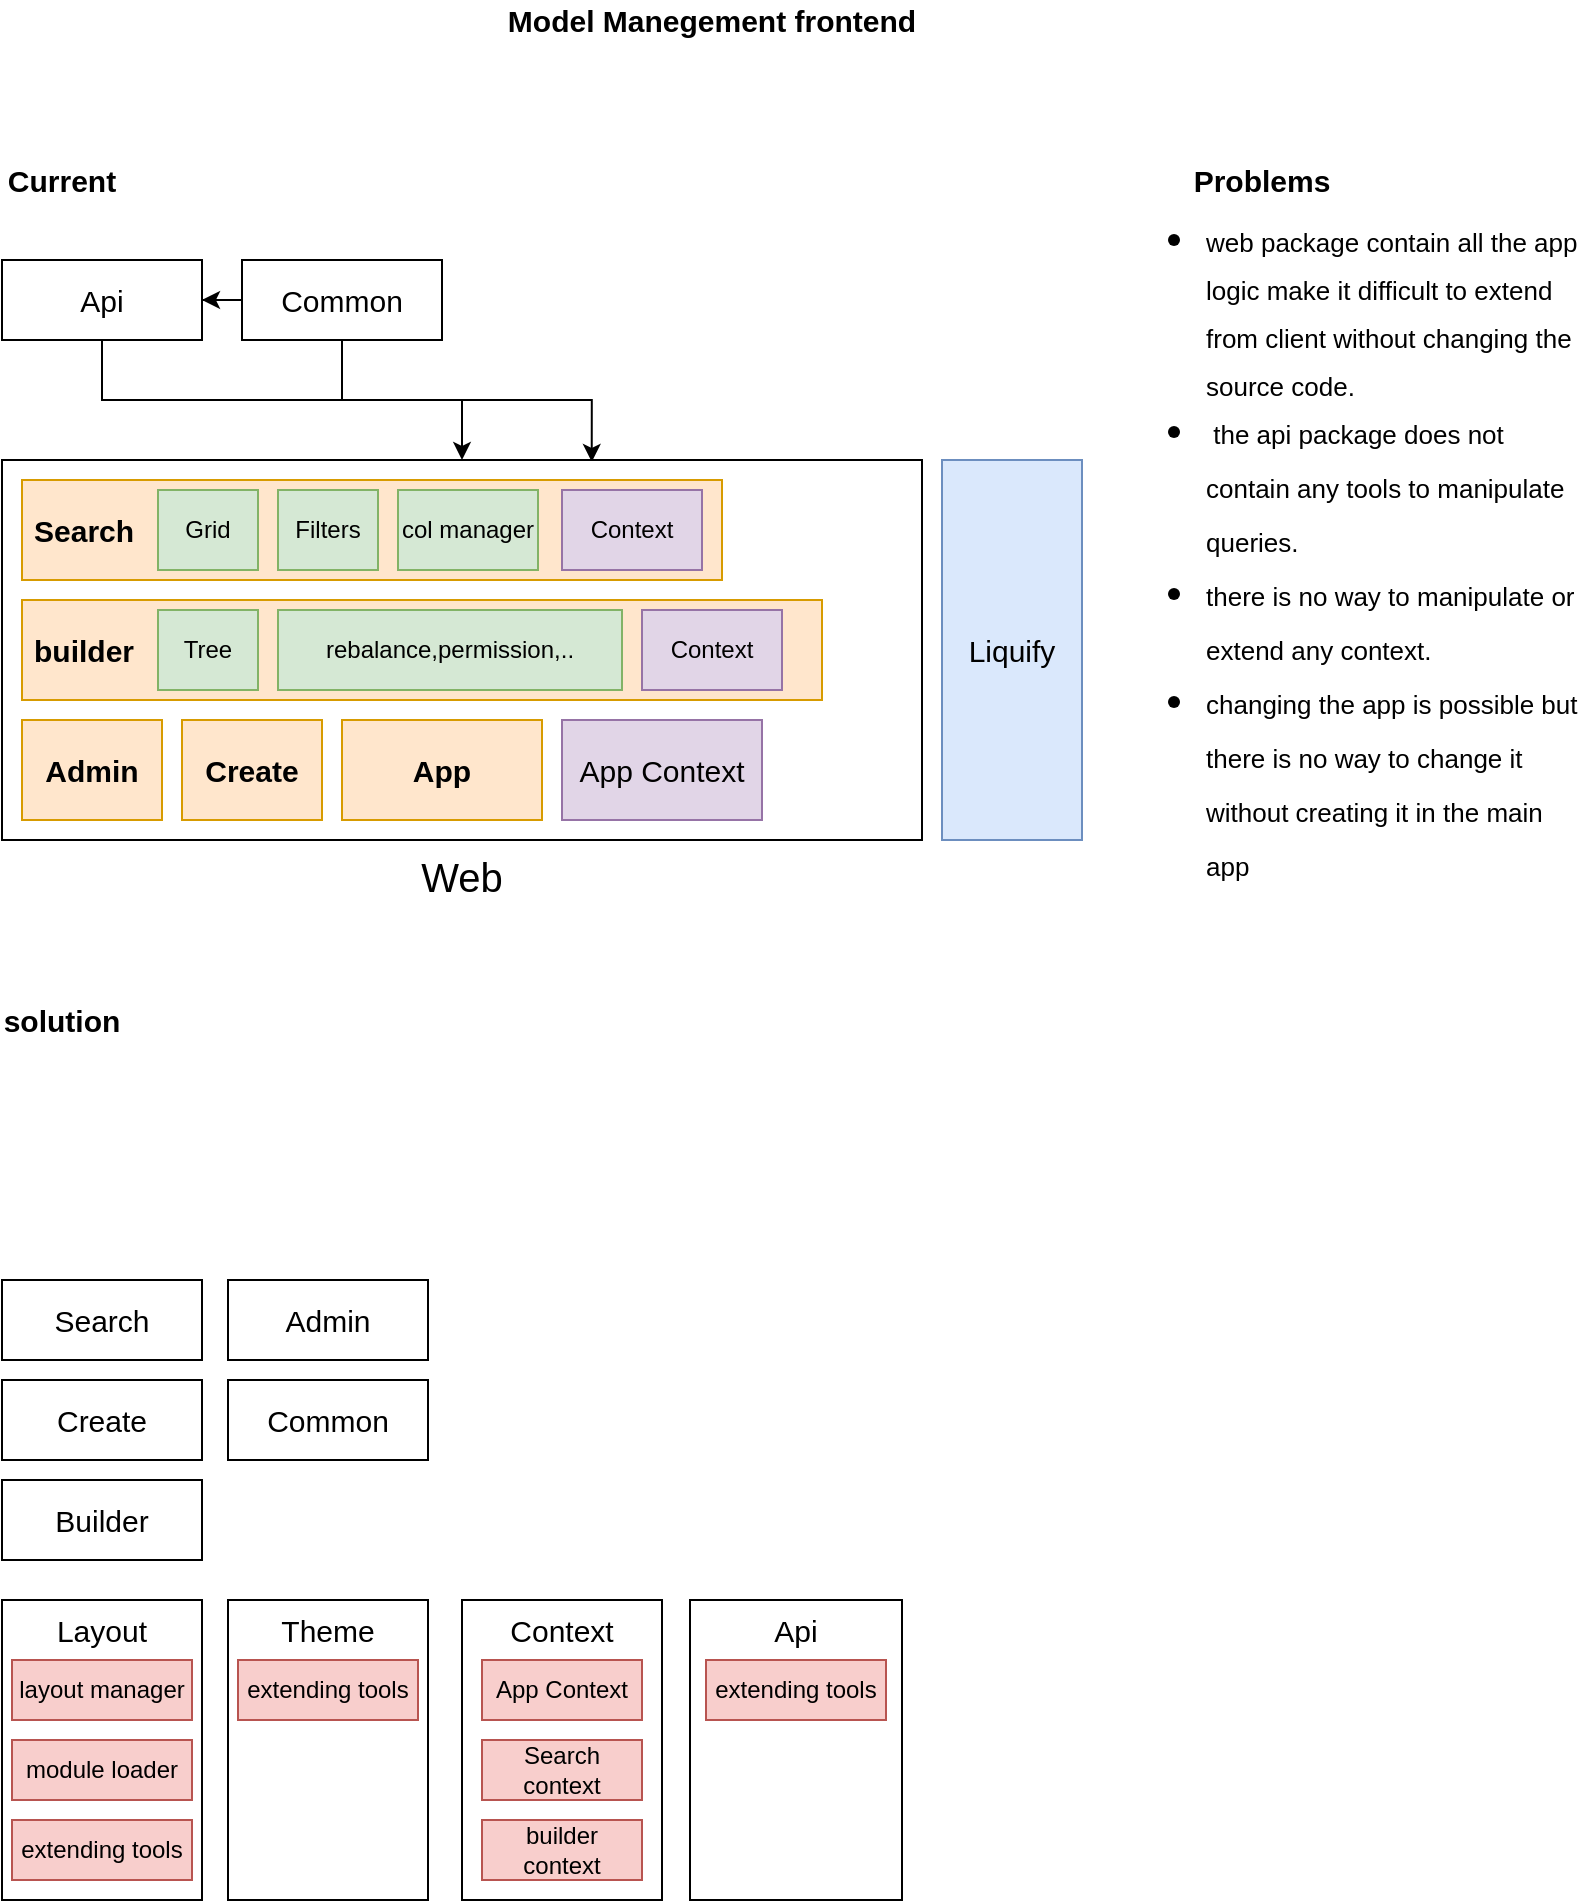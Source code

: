 <mxfile version="13.10.2" type="github">
  <diagram id="I4OeQGyICHFJKAzLYiSq" name="Page-1">
    <mxGraphModel dx="1185" dy="635" grid="1" gridSize="10" guides="1" tooltips="1" connect="1" arrows="1" fold="1" page="1" pageScale="1" pageWidth="827" pageHeight="1169" math="0" shadow="0">
      <root>
        <mxCell id="0" />
        <mxCell id="1" parent="0" />
        <mxCell id="ThTMRLt4GayNaDXG0wz7-2" value="Model Manegement frontend" style="text;html=1;strokeColor=none;fillColor=none;align=center;verticalAlign=middle;whiteSpace=wrap;rounded=0;fontStyle=1;fontSize=15;" vertex="1" parent="1">
          <mxGeometry x="260" y="10" width="230" height="20" as="geometry" />
        </mxCell>
        <mxCell id="ThTMRLt4GayNaDXG0wz7-3" value="Current" style="text;html=1;strokeColor=none;fillColor=none;align=center;verticalAlign=middle;whiteSpace=wrap;rounded=0;fontSize=15;fontStyle=1" vertex="1" parent="1">
          <mxGeometry x="30" y="90" width="40" height="20" as="geometry" />
        </mxCell>
        <mxCell id="ThTMRLt4GayNaDXG0wz7-16" style="edgeStyle=orthogonalEdgeStyle;rounded=0;orthogonalLoop=1;jettySize=auto;html=1;entryX=0.5;entryY=0;entryDx=0;entryDy=0;startArrow=none;startFill=0;fontSize=15;fontColor=#FF0000;" edge="1" parent="1" source="ThTMRLt4GayNaDXG0wz7-6" target="ThTMRLt4GayNaDXG0wz7-9">
          <mxGeometry relative="1" as="geometry" />
        </mxCell>
        <mxCell id="ThTMRLt4GayNaDXG0wz7-6" value="&lt;font color=&quot;#000000&quot;&gt;Api&lt;/font&gt;" style="rounded=0;whiteSpace=wrap;html=1;fontSize=15;fontColor=#FF0000;" vertex="1" parent="1">
          <mxGeometry x="20" y="140" width="100" height="40" as="geometry" />
        </mxCell>
        <mxCell id="ThTMRLt4GayNaDXG0wz7-13" style="edgeStyle=orthogonalEdgeStyle;rounded=0;orthogonalLoop=1;jettySize=auto;html=1;entryX=1;entryY=0.5;entryDx=0;entryDy=0;fontSize=15;fontColor=#FF0000;" edge="1" parent="1" source="ThTMRLt4GayNaDXG0wz7-8" target="ThTMRLt4GayNaDXG0wz7-6">
          <mxGeometry relative="1" as="geometry" />
        </mxCell>
        <mxCell id="ThTMRLt4GayNaDXG0wz7-14" style="edgeStyle=orthogonalEdgeStyle;rounded=0;orthogonalLoop=1;jettySize=auto;html=1;entryX=0.641;entryY=0.005;entryDx=0;entryDy=0;entryPerimeter=0;fontSize=15;fontColor=#FF0000;" edge="1" parent="1" source="ThTMRLt4GayNaDXG0wz7-8" target="ThTMRLt4GayNaDXG0wz7-9">
          <mxGeometry relative="1" as="geometry" />
        </mxCell>
        <mxCell id="ThTMRLt4GayNaDXG0wz7-8" value="&lt;font color=&quot;#000000&quot;&gt;Common&lt;/font&gt;" style="rounded=0;whiteSpace=wrap;html=1;fontSize=15;fontColor=#FF0000;" vertex="1" parent="1">
          <mxGeometry x="140" y="140" width="100" height="40" as="geometry" />
        </mxCell>
        <mxCell id="ThTMRLt4GayNaDXG0wz7-9" value="&lt;font color=&quot;#000000&quot; style=&quot;font-size: 20px;&quot;&gt;Web&lt;/font&gt;" style="rounded=0;whiteSpace=wrap;html=1;fontSize=20;fontColor=#FF0000;labelPosition=center;verticalLabelPosition=bottom;align=center;verticalAlign=top;" vertex="1" parent="1">
          <mxGeometry x="20" y="240" width="460" height="190" as="geometry" />
        </mxCell>
        <mxCell id="ThTMRLt4GayNaDXG0wz7-10" value="Liquify" style="rounded=0;whiteSpace=wrap;html=1;fontSize=15;fillColor=#dae8fc;strokeColor=#6c8ebf;" vertex="1" parent="1">
          <mxGeometry x="490" y="240" width="70" height="190" as="geometry" />
        </mxCell>
        <mxCell id="ThTMRLt4GayNaDXG0wz7-17" value="Search" style="rounded=0;whiteSpace=wrap;html=1;fontSize=15;fillColor=#ffe6cc;strokeColor=#d79b00;align=left;spacingLeft=4;fontStyle=1" vertex="1" parent="1">
          <mxGeometry x="30" y="250" width="350" height="50" as="geometry" />
        </mxCell>
        <mxCell id="ThTMRLt4GayNaDXG0wz7-18" value="Create" style="rounded=0;whiteSpace=wrap;html=1;fontSize=15;fillColor=#ffe6cc;strokeColor=#d79b00;fontStyle=1" vertex="1" parent="1">
          <mxGeometry x="110" y="370" width="70" height="50" as="geometry" />
        </mxCell>
        <mxCell id="ThTMRLt4GayNaDXG0wz7-19" value="Admin" style="rounded=0;whiteSpace=wrap;html=1;fontSize=15;fillColor=#ffe6cc;strokeColor=#d79b00;fontStyle=1" vertex="1" parent="1">
          <mxGeometry x="30" y="370" width="70" height="50" as="geometry" />
        </mxCell>
        <mxCell id="ThTMRLt4GayNaDXG0wz7-24" value="Grid" style="rounded=0;whiteSpace=wrap;html=1;fontSize=12;align=center;fillColor=#d5e8d4;strokeColor=#82b366;" vertex="1" parent="1">
          <mxGeometry x="98" y="255" width="50" height="40" as="geometry" />
        </mxCell>
        <mxCell id="ThTMRLt4GayNaDXG0wz7-25" value="Filters" style="rounded=0;whiteSpace=wrap;html=1;fontSize=12;align=center;fillColor=#d5e8d4;strokeColor=#82b366;" vertex="1" parent="1">
          <mxGeometry x="158" y="255" width="50" height="40" as="geometry" />
        </mxCell>
        <mxCell id="ThTMRLt4GayNaDXG0wz7-27" value="col manager" style="rounded=0;whiteSpace=wrap;html=1;fontSize=12;align=center;fillColor=#d5e8d4;strokeColor=#82b366;" vertex="1" parent="1">
          <mxGeometry x="218" y="255" width="70" height="40" as="geometry" />
        </mxCell>
        <mxCell id="ThTMRLt4GayNaDXG0wz7-28" value="builder" style="rounded=0;whiteSpace=wrap;html=1;fontSize=15;fillColor=#ffe6cc;strokeColor=#d79b00;align=left;spacingLeft=4;fontStyle=1" vertex="1" parent="1">
          <mxGeometry x="30" y="310" width="400" height="50" as="geometry" />
        </mxCell>
        <mxCell id="ThTMRLt4GayNaDXG0wz7-29" value="Tree" style="rounded=0;whiteSpace=wrap;html=1;fontSize=12;align=center;fillColor=#d5e8d4;strokeColor=#82b366;" vertex="1" parent="1">
          <mxGeometry x="98" y="315" width="50" height="40" as="geometry" />
        </mxCell>
        <mxCell id="ThTMRLt4GayNaDXG0wz7-30" value="rebalance,permission,.." style="rounded=0;whiteSpace=wrap;html=1;fontSize=12;align=center;fillColor=#d5e8d4;strokeColor=#82b366;" vertex="1" parent="1">
          <mxGeometry x="158" y="315" width="172" height="40" as="geometry" />
        </mxCell>
        <mxCell id="ThTMRLt4GayNaDXG0wz7-31" value="Context" style="rounded=0;whiteSpace=wrap;html=1;fontSize=12;align=center;fillColor=#e1d5e7;strokeColor=#9673a6;" vertex="1" parent="1">
          <mxGeometry x="300" y="255" width="70" height="40" as="geometry" />
        </mxCell>
        <mxCell id="ThTMRLt4GayNaDXG0wz7-32" value="Context" style="rounded=0;whiteSpace=wrap;html=1;fontSize=12;align=center;fillColor=#e1d5e7;strokeColor=#9673a6;" vertex="1" parent="1">
          <mxGeometry x="340" y="315" width="70" height="40" as="geometry" />
        </mxCell>
        <mxCell id="ThTMRLt4GayNaDXG0wz7-33" value="App" style="rounded=0;whiteSpace=wrap;html=1;fontSize=15;fillColor=#ffe6cc;strokeColor=#d79b00;fontStyle=1" vertex="1" parent="1">
          <mxGeometry x="190" y="370" width="100" height="50" as="geometry" />
        </mxCell>
        <mxCell id="ThTMRLt4GayNaDXG0wz7-34" value="App Context" style="rounded=0;whiteSpace=wrap;html=1;fontSize=15;align=center;fillColor=#e1d5e7;strokeColor=#9673a6;" vertex="1" parent="1">
          <mxGeometry x="300" y="370" width="100" height="50" as="geometry" />
        </mxCell>
        <mxCell id="ThTMRLt4GayNaDXG0wz7-39" value="&lt;ul style=&quot;line-height: 120%&quot;&gt;&lt;li&gt;&lt;font style=&quot;font-size: 13px ; line-height: 100%&quot;&gt;web package contain all the app logic make it difficult to extend from client without changing the source code.&lt;/font&gt;&lt;/li&gt;&lt;li&gt;&lt;font style=&quot;font-size: 13px&quot;&gt;&amp;nbsp;the api package does not contain any tools to manipulate queries.&lt;/font&gt;&lt;/li&gt;&lt;li&gt;&lt;font style=&quot;font-size: 13px&quot;&gt;there is no way to manipulate or extend any context.&lt;/font&gt;&lt;/li&gt;&lt;li&gt;&lt;span style=&quot;font-size: 13px&quot;&gt;changing the app is possible but there is no way to change it without creating it in the main app&lt;/span&gt;&lt;/li&gt;&lt;/ul&gt;" style="text;strokeColor=none;fillColor=none;html=1;whiteSpace=wrap;verticalAlign=top;overflow=hidden;fontSize=20;fontColor=#000000;align=left;labelPosition=center;verticalLabelPosition=middle;" vertex="1" parent="1">
          <mxGeometry x="580" y="90" width="230" height="370" as="geometry" />
        </mxCell>
        <mxCell id="ThTMRLt4GayNaDXG0wz7-40" value="Problems" style="text;html=1;strokeColor=none;fillColor=none;align=center;verticalAlign=middle;whiteSpace=wrap;rounded=0;fontSize=15;fontColor=#000000;fontStyle=1" vertex="1" parent="1">
          <mxGeometry x="630" y="90" width="40" height="20" as="geometry" />
        </mxCell>
        <mxCell id="ThTMRLt4GayNaDXG0wz7-42" value="solution" style="text;html=1;strokeColor=none;fillColor=none;align=center;verticalAlign=middle;whiteSpace=wrap;rounded=0;fontSize=15;fontStyle=1" vertex="1" parent="1">
          <mxGeometry x="30" y="510" width="40" height="20" as="geometry" />
        </mxCell>
        <mxCell id="ThTMRLt4GayNaDXG0wz7-43" value="&lt;font color=&quot;#000000&quot;&gt;Api&lt;/font&gt;" style="rounded=0;whiteSpace=wrap;html=1;fontSize=15;fontColor=#FF0000;align=center;verticalAlign=top;" vertex="1" parent="1">
          <mxGeometry x="364" y="810" width="106" height="150" as="geometry" />
        </mxCell>
        <mxCell id="ThTMRLt4GayNaDXG0wz7-44" value="extending tools" style="rounded=0;whiteSpace=wrap;html=1;fontSize=12;align=center;fillColor=#f8cecc;strokeColor=#b85450;" vertex="1" parent="1">
          <mxGeometry x="372" y="840" width="90" height="30" as="geometry" />
        </mxCell>
        <mxCell id="ThTMRLt4GayNaDXG0wz7-45" value="&lt;font color=&quot;#000000&quot;&gt;Common&lt;/font&gt;" style="rounded=0;whiteSpace=wrap;html=1;fontSize=15;fontColor=#FF0000;" vertex="1" parent="1">
          <mxGeometry x="133" y="700" width="100" height="40" as="geometry" />
        </mxCell>
        <mxCell id="ThTMRLt4GayNaDXG0wz7-48" value="&lt;font color=&quot;#000000&quot;&gt;Search&lt;/font&gt;" style="rounded=0;whiteSpace=wrap;html=1;fontSize=15;fontColor=#FF0000;verticalAlign=middle;" vertex="1" parent="1">
          <mxGeometry x="20" y="650" width="100" height="40" as="geometry" />
        </mxCell>
        <mxCell id="ThTMRLt4GayNaDXG0wz7-49" value="&lt;font color=&quot;#000000&quot;&gt;Builder&lt;/font&gt;" style="rounded=0;whiteSpace=wrap;html=1;fontSize=15;fontColor=#FF0000;verticalAlign=middle;" vertex="1" parent="1">
          <mxGeometry x="20" y="750" width="100" height="40" as="geometry" />
        </mxCell>
        <mxCell id="ThTMRLt4GayNaDXG0wz7-50" value="&lt;font color=&quot;#000000&quot;&gt;Admin&lt;/font&gt;" style="rounded=0;whiteSpace=wrap;html=1;fontSize=15;fontColor=#FF0000;verticalAlign=middle;" vertex="1" parent="1">
          <mxGeometry x="133" y="650" width="100" height="40" as="geometry" />
        </mxCell>
        <mxCell id="ThTMRLt4GayNaDXG0wz7-51" value="&lt;font color=&quot;#000000&quot;&gt;Create&lt;/font&gt;" style="rounded=0;whiteSpace=wrap;html=1;fontSize=15;fontColor=#FF0000;verticalAlign=middle;" vertex="1" parent="1">
          <mxGeometry x="20" y="700" width="100" height="40" as="geometry" />
        </mxCell>
        <mxCell id="ThTMRLt4GayNaDXG0wz7-52" value="&lt;font color=&quot;#000000&quot;&gt;Layout&lt;/font&gt;" style="rounded=0;whiteSpace=wrap;html=1;fontSize=15;fontColor=#FF0000;verticalAlign=top;" vertex="1" parent="1">
          <mxGeometry x="20" y="810" width="100" height="150" as="geometry" />
        </mxCell>
        <mxCell id="ThTMRLt4GayNaDXG0wz7-53" value="&lt;font color=&quot;#000000&quot;&gt;Theme&lt;/font&gt;" style="rounded=0;whiteSpace=wrap;html=1;fontSize=15;fontColor=#FF0000;verticalAlign=top;" vertex="1" parent="1">
          <mxGeometry x="133" y="810" width="100" height="150" as="geometry" />
        </mxCell>
        <mxCell id="ThTMRLt4GayNaDXG0wz7-54" value="&lt;font color=&quot;#000000&quot;&gt;Context&lt;/font&gt;" style="rounded=0;whiteSpace=wrap;html=1;fontSize=15;fontColor=#FF0000;verticalAlign=top;" vertex="1" parent="1">
          <mxGeometry x="250" y="810" width="100" height="150" as="geometry" />
        </mxCell>
        <mxCell id="ThTMRLt4GayNaDXG0wz7-55" value="App Context" style="rounded=0;whiteSpace=wrap;html=1;fontSize=12;align=center;fillColor=#f8cecc;strokeColor=#b85450;" vertex="1" parent="1">
          <mxGeometry x="260" y="840" width="80" height="30" as="geometry" />
        </mxCell>
        <mxCell id="ThTMRLt4GayNaDXG0wz7-56" value="Search context" style="rounded=0;whiteSpace=wrap;html=1;fontSize=12;align=center;fillColor=#f8cecc;strokeColor=#b85450;" vertex="1" parent="1">
          <mxGeometry x="260" y="880" width="80" height="30" as="geometry" />
        </mxCell>
        <mxCell id="ThTMRLt4GayNaDXG0wz7-58" value="builder context" style="rounded=0;whiteSpace=wrap;html=1;fontSize=12;align=center;fillColor=#f8cecc;strokeColor=#b85450;" vertex="1" parent="1">
          <mxGeometry x="260" y="920" width="80" height="30" as="geometry" />
        </mxCell>
        <mxCell id="ThTMRLt4GayNaDXG0wz7-59" value="extending tools" style="rounded=0;whiteSpace=wrap;html=1;fontSize=12;align=center;fillColor=#f8cecc;strokeColor=#b85450;" vertex="1" parent="1">
          <mxGeometry x="138" y="840" width="90" height="30" as="geometry" />
        </mxCell>
        <mxCell id="ThTMRLt4GayNaDXG0wz7-61" value="layout manager" style="rounded=0;whiteSpace=wrap;html=1;fontSize=12;align=center;fillColor=#f8cecc;strokeColor=#b85450;" vertex="1" parent="1">
          <mxGeometry x="25" y="840" width="90" height="30" as="geometry" />
        </mxCell>
        <mxCell id="ThTMRLt4GayNaDXG0wz7-62" value="module loader" style="rounded=0;whiteSpace=wrap;html=1;fontSize=12;align=center;fillColor=#f8cecc;strokeColor=#b85450;" vertex="1" parent="1">
          <mxGeometry x="25" y="880" width="90" height="30" as="geometry" />
        </mxCell>
        <mxCell id="ThTMRLt4GayNaDXG0wz7-63" value="extending tools" style="rounded=0;whiteSpace=wrap;html=1;fontSize=12;align=center;fillColor=#f8cecc;strokeColor=#b85450;" vertex="1" parent="1">
          <mxGeometry x="25" y="920" width="90" height="30" as="geometry" />
        </mxCell>
      </root>
    </mxGraphModel>
  </diagram>
</mxfile>
